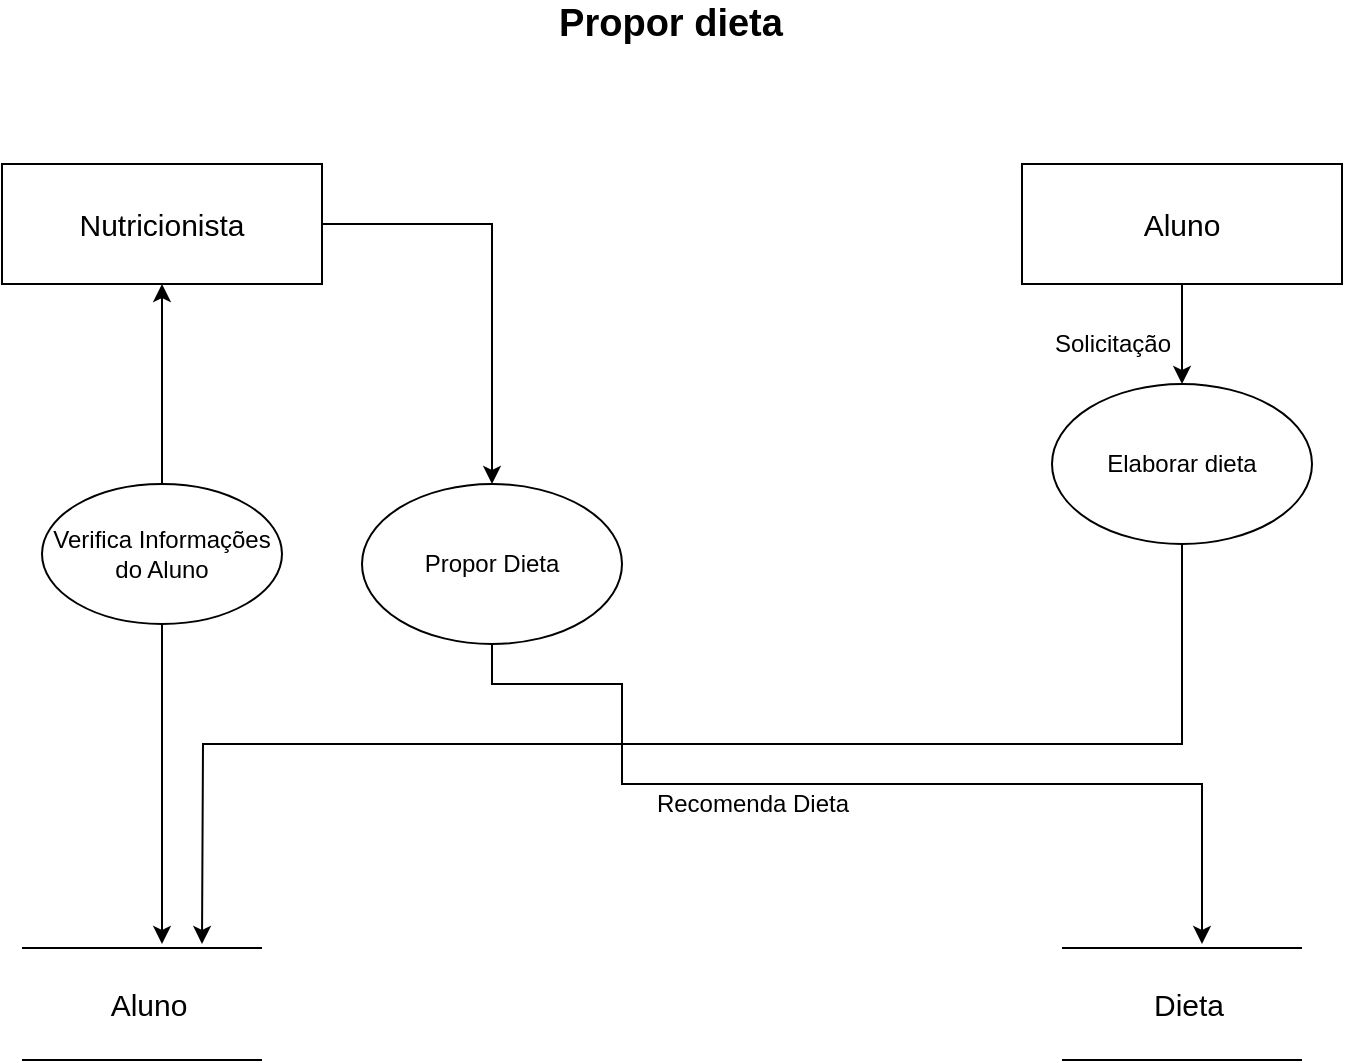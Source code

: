 <mxfile version="13.1.1" type="device"><diagram id="q5Tc1zz8h36TosCZ-a1A" name="Page-1"><mxGraphModel dx="1422" dy="751" grid="1" gridSize="10" guides="1" tooltips="1" connect="1" arrows="1" fold="1" page="1" pageScale="1" pageWidth="827" pageHeight="1169" math="0" shadow="0"><root><mxCell id="0"/><mxCell id="1" parent="0"/><mxCell id="DaZVFnNLAi9GBHcJKCZB-27" style="edgeStyle=orthogonalEdgeStyle;rounded=0;orthogonalLoop=1;jettySize=auto;html=1;exitX=0.5;exitY=1;exitDx=0;exitDy=0;" edge="1" parent="1" source="DaZVFnNLAi9GBHcJKCZB-1" target="DaZVFnNLAi9GBHcJKCZB-10"><mxGeometry relative="1" as="geometry"/></mxCell><mxCell id="DaZVFnNLAi9GBHcJKCZB-1" value="&lt;font style=&quot;font-size: 15px&quot;&gt;Aluno&lt;/font&gt;" style="rounded=0;whiteSpace=wrap;html=1;" vertex="1" parent="1"><mxGeometry x="590" y="100" width="160" height="60" as="geometry"/></mxCell><mxCell id="DaZVFnNLAi9GBHcJKCZB-21" style="edgeStyle=orthogonalEdgeStyle;rounded=0;orthogonalLoop=1;jettySize=auto;html=1;exitX=1;exitY=0.5;exitDx=0;exitDy=0;entryX=0.5;entryY=0;entryDx=0;entryDy=0;" edge="1" parent="1" source="DaZVFnNLAi9GBHcJKCZB-2" target="DaZVFnNLAi9GBHcJKCZB-15"><mxGeometry relative="1" as="geometry"/></mxCell><mxCell id="DaZVFnNLAi9GBHcJKCZB-2" value="&lt;font style=&quot;font-size: 15px&quot;&gt;Nutricionista&lt;/font&gt;" style="rounded=0;whiteSpace=wrap;html=1;" vertex="1" parent="1"><mxGeometry x="80" y="100" width="160" height="60" as="geometry"/></mxCell><mxCell id="DaZVFnNLAi9GBHcJKCZB-3" value="" style="shape=link;html=1;width=56;" edge="1" parent="1"><mxGeometry width="50" height="50" relative="1" as="geometry"><mxPoint x="90" y="520" as="sourcePoint"/><mxPoint x="210" y="520" as="targetPoint"/></mxGeometry></mxCell><mxCell id="DaZVFnNLAi9GBHcJKCZB-4" value="&lt;font style=&quot;font-size: 15px&quot;&gt;Aluno&lt;/font&gt;" style="text;html=1;align=center;verticalAlign=middle;resizable=0;points=[];autosize=1;" vertex="1" parent="1"><mxGeometry x="128" y="510" width="50" height="20" as="geometry"/></mxCell><mxCell id="DaZVFnNLAi9GBHcJKCZB-5" value="" style="shape=link;html=1;width=56;" edge="1" parent="1"><mxGeometry width="50" height="50" relative="1" as="geometry"><mxPoint x="610" y="520" as="sourcePoint"/><mxPoint x="730" y="520" as="targetPoint"/></mxGeometry></mxCell><mxCell id="DaZVFnNLAi9GBHcJKCZB-6" value="&lt;font style=&quot;font-size: 15px&quot;&gt;Dieta&lt;/font&gt;" style="text;html=1;align=center;verticalAlign=middle;resizable=0;points=[];autosize=1;" vertex="1" parent="1"><mxGeometry x="648" y="510" width="50" height="20" as="geometry"/></mxCell><mxCell id="DaZVFnNLAi9GBHcJKCZB-8" style="edgeStyle=orthogonalEdgeStyle;rounded=0;orthogonalLoop=1;jettySize=auto;html=1;entryX=0.5;entryY=1;entryDx=0;entryDy=0;" edge="1" parent="1" source="DaZVFnNLAi9GBHcJKCZB-7" target="DaZVFnNLAi9GBHcJKCZB-2"><mxGeometry relative="1" as="geometry"/></mxCell><mxCell id="DaZVFnNLAi9GBHcJKCZB-13" style="edgeStyle=orthogonalEdgeStyle;rounded=0;orthogonalLoop=1;jettySize=auto;html=1;exitX=0.5;exitY=1;exitDx=0;exitDy=0;" edge="1" parent="1" source="DaZVFnNLAi9GBHcJKCZB-7"><mxGeometry relative="1" as="geometry"><mxPoint x="160" y="490" as="targetPoint"/></mxGeometry></mxCell><mxCell id="DaZVFnNLAi9GBHcJKCZB-7" value="Verifica Informações do Aluno" style="ellipse;whiteSpace=wrap;html=1;" vertex="1" parent="1"><mxGeometry x="100" y="260" width="120" height="70" as="geometry"/></mxCell><mxCell id="DaZVFnNLAi9GBHcJKCZB-19" style="edgeStyle=orthogonalEdgeStyle;rounded=0;orthogonalLoop=1;jettySize=auto;html=1;exitX=0.5;exitY=1;exitDx=0;exitDy=0;" edge="1" parent="1" source="DaZVFnNLAi9GBHcJKCZB-10"><mxGeometry relative="1" as="geometry"><mxPoint x="180" y="490" as="targetPoint"/></mxGeometry></mxCell><mxCell id="DaZVFnNLAi9GBHcJKCZB-10" value="Elaborar dieta" style="ellipse;whiteSpace=wrap;html=1;" vertex="1" parent="1"><mxGeometry x="605" y="210" width="130" height="80" as="geometry"/></mxCell><mxCell id="DaZVFnNLAi9GBHcJKCZB-12" value="Solicitação" style="text;html=1;align=center;verticalAlign=middle;resizable=0;points=[];autosize=1;" vertex="1" parent="1"><mxGeometry x="600" y="180" width="70" height="20" as="geometry"/></mxCell><mxCell id="DaZVFnNLAi9GBHcJKCZB-22" style="edgeStyle=orthogonalEdgeStyle;rounded=0;orthogonalLoop=1;jettySize=auto;html=1;exitX=0.5;exitY=1;exitDx=0;exitDy=0;" edge="1" parent="1" source="DaZVFnNLAi9GBHcJKCZB-15"><mxGeometry relative="1" as="geometry"><mxPoint x="680" y="490" as="targetPoint"/><Array as="points"><mxPoint x="325" y="360"/><mxPoint x="390" y="360"/><mxPoint x="390" y="410"/><mxPoint x="680" y="410"/></Array></mxGeometry></mxCell><mxCell id="DaZVFnNLAi9GBHcJKCZB-15" value="Propor Dieta" style="ellipse;whiteSpace=wrap;html=1;" vertex="1" parent="1"><mxGeometry x="260" y="260" width="130" height="80" as="geometry"/></mxCell><mxCell id="DaZVFnNLAi9GBHcJKCZB-23" value="Recomenda Dieta" style="text;html=1;align=center;verticalAlign=middle;resizable=0;points=[];autosize=1;" vertex="1" parent="1"><mxGeometry x="400" y="410" width="110" height="20" as="geometry"/></mxCell><mxCell id="DaZVFnNLAi9GBHcJKCZB-28" value="&lt;span style=&quot;font-size: 19px&quot;&gt;&lt;b&gt;Propor dieta&lt;/b&gt;&lt;/span&gt;" style="text;html=1;align=center;verticalAlign=middle;resizable=0;points=[];autosize=1;" vertex="1" parent="1"><mxGeometry x="349" y="20" width="130" height="20" as="geometry"/></mxCell></root></mxGraphModel></diagram></mxfile>